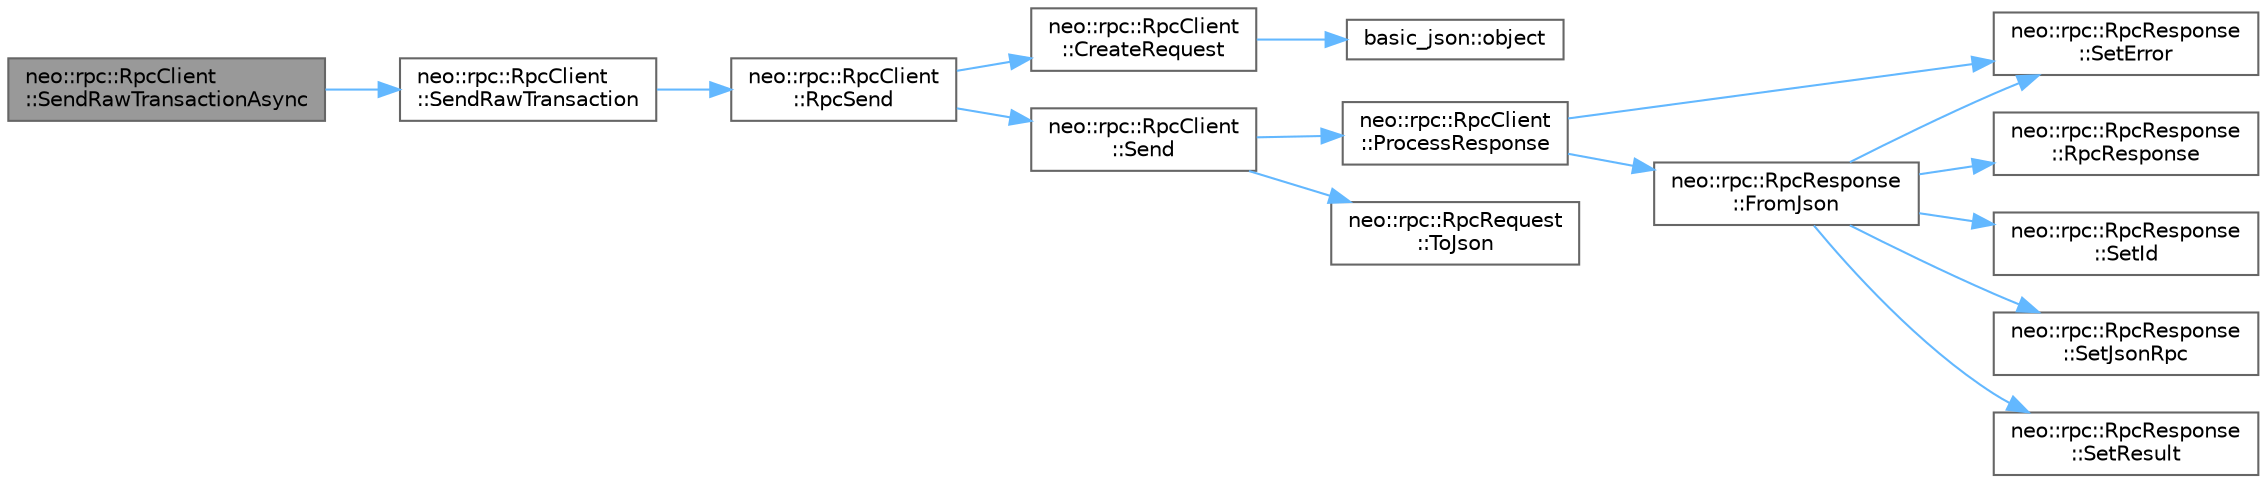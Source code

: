 digraph "neo::rpc::RpcClient::SendRawTransactionAsync"
{
 // LATEX_PDF_SIZE
  bgcolor="transparent";
  edge [fontname=Helvetica,fontsize=10,labelfontname=Helvetica,labelfontsize=10];
  node [fontname=Helvetica,fontsize=10,shape=box,height=0.2,width=0.4];
  rankdir="LR";
  Node1 [id="Node000001",label="neo::rpc::RpcClient\l::SendRawTransactionAsync",height=0.2,width=0.4,color="gray40", fillcolor="grey60", style="filled", fontcolor="black",tooltip="Sends a raw transaction asynchronously."];
  Node1 -> Node2 [id="edge1_Node000001_Node000002",color="steelblue1",style="solid",tooltip=" "];
  Node2 [id="Node000002",label="neo::rpc::RpcClient\l::SendRawTransaction",height=0.2,width=0.4,color="grey40", fillcolor="white", style="filled",URL="$classneo_1_1rpc_1_1_rpc_client.html#acd431bcbaa24b62465fcfa085c55d0dd",tooltip="Sends a raw transaction."];
  Node2 -> Node3 [id="edge2_Node000002_Node000003",color="steelblue1",style="solid",tooltip=" "];
  Node3 [id="Node000003",label="neo::rpc::RpcClient\l::RpcSend",height=0.2,width=0.4,color="grey40", fillcolor="white", style="filled",URL="$classneo_1_1rpc_1_1_rpc_client.html#a39612be405e7d8da1c5a67b7a537df98",tooltip="Sends an RPC request with method and parameters."];
  Node3 -> Node4 [id="edge3_Node000003_Node000004",color="steelblue1",style="solid",tooltip=" "];
  Node4 [id="Node000004",label="neo::rpc::RpcClient\l::CreateRequest",height=0.2,width=0.4,color="grey40", fillcolor="white", style="filled",URL="$classneo_1_1rpc_1_1_rpc_client.html#ad1e5893f991a8a70835d1b90fdd11a6b",tooltip="Creates an RPC request."];
  Node4 -> Node5 [id="edge4_Node000004_Node000005",color="steelblue1",style="solid",tooltip=" "];
  Node5 [id="Node000005",label="basic_json::object",height=0.2,width=0.4,color="grey40", fillcolor="white", style="filled",URL="$classbasic__json.html#a50a0e8dacc0f4aa12162da666595e6fd",tooltip="explicitly create an object from an initializer list"];
  Node3 -> Node6 [id="edge5_Node000003_Node000006",color="steelblue1",style="solid",tooltip=" "];
  Node6 [id="Node000006",label="neo::rpc::RpcClient\l::Send",height=0.2,width=0.4,color="grey40", fillcolor="white", style="filled",URL="$classneo_1_1rpc_1_1_rpc_client.html#ad09c177c2f41d3558543206f2e331db0",tooltip="Sends an RPC request synchronously."];
  Node6 -> Node7 [id="edge6_Node000006_Node000007",color="steelblue1",style="solid",tooltip=" "];
  Node7 [id="Node000007",label="neo::rpc::RpcClient\l::ProcessResponse",height=0.2,width=0.4,color="grey40", fillcolor="white", style="filled",URL="$classneo_1_1rpc_1_1_rpc_client.html#a2a354f4ca91fd55887055433f6d3b8a4",tooltip="Processes an RPC response."];
  Node7 -> Node8 [id="edge7_Node000007_Node000008",color="steelblue1",style="solid",tooltip=" "];
  Node8 [id="Node000008",label="neo::rpc::RpcResponse\l::FromJson",height=0.2,width=0.4,color="grey40", fillcolor="white", style="filled",URL="$classneo_1_1rpc_1_1_rpc_response.html#ab8c32bb97a37d9d7aa47693b2251220d",tooltip="Parses a response from JSON."];
  Node8 -> Node9 [id="edge8_Node000008_Node000009",color="steelblue1",style="solid",tooltip=" "];
  Node9 [id="Node000009",label="neo::rpc::RpcResponse\l::RpcResponse",height=0.2,width=0.4,color="grey40", fillcolor="white", style="filled",URL="$classneo_1_1rpc_1_1_rpc_response.html#a90b6d4291742f116616fe6185b74bd16",tooltip="Constructs an RpcResponse."];
  Node8 -> Node10 [id="edge9_Node000008_Node000010",color="steelblue1",style="solid",tooltip=" "];
  Node10 [id="Node000010",label="neo::rpc::RpcResponse\l::SetError",height=0.2,width=0.4,color="grey40", fillcolor="white", style="filled",URL="$classneo_1_1rpc_1_1_rpc_response.html#ace0186c29759ce119183968a1a2d1bce",tooltip="Sets the error."];
  Node8 -> Node11 [id="edge10_Node000008_Node000011",color="steelblue1",style="solid",tooltip=" "];
  Node11 [id="Node000011",label="neo::rpc::RpcResponse\l::SetId",height=0.2,width=0.4,color="grey40", fillcolor="white", style="filled",URL="$classneo_1_1rpc_1_1_rpc_response.html#a521250b53045acbb157b80d7ea51e4ad",tooltip="Sets the request ID."];
  Node8 -> Node12 [id="edge11_Node000008_Node000012",color="steelblue1",style="solid",tooltip=" "];
  Node12 [id="Node000012",label="neo::rpc::RpcResponse\l::SetJsonRpc",height=0.2,width=0.4,color="grey40", fillcolor="white", style="filled",URL="$classneo_1_1rpc_1_1_rpc_response.html#a05517eb8dfe11a0618d342822d698a4d",tooltip="Sets the JSON-RPC version."];
  Node8 -> Node13 [id="edge12_Node000008_Node000013",color="steelblue1",style="solid",tooltip=" "];
  Node13 [id="Node000013",label="neo::rpc::RpcResponse\l::SetResult",height=0.2,width=0.4,color="grey40", fillcolor="white", style="filled",URL="$classneo_1_1rpc_1_1_rpc_response.html#a4e90a99621fada2ed297dee7469e27a0",tooltip="Sets the result."];
  Node7 -> Node10 [id="edge13_Node000007_Node000010",color="steelblue1",style="solid",tooltip=" "];
  Node6 -> Node14 [id="edge14_Node000006_Node000014",color="steelblue1",style="solid",tooltip=" "];
  Node14 [id="Node000014",label="neo::rpc::RpcRequest\l::ToJson",height=0.2,width=0.4,color="grey40", fillcolor="white", style="filled",URL="$classneo_1_1rpc_1_1_rpc_request.html#ae65a270d9d18f29bcebedd1b5fe91934",tooltip="Converts the request to JSON."];
}
